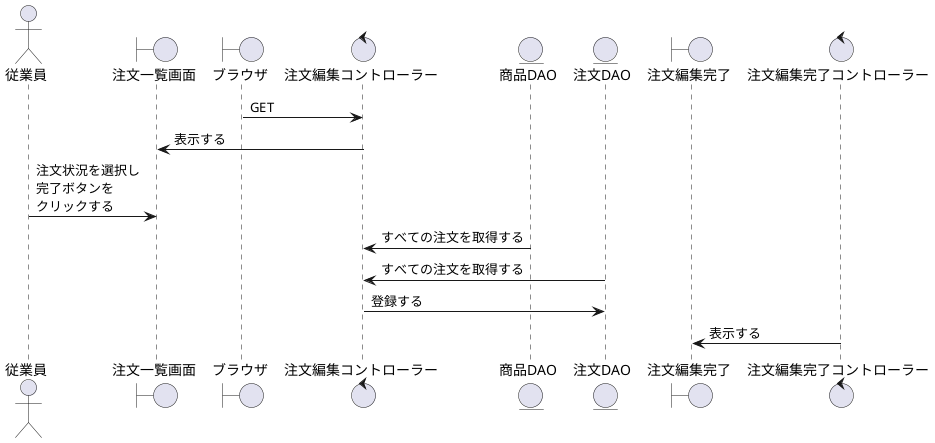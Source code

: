 @startuml update
' ①縦軸の並び順を決める
actor "従業員" as act
boundary "注文一覧画面" as oeb
' コントローラーに初回アクセスするもの
boundary "ブラウザ" as brz
' コントローラーまたはビューの名称を決める
control "注文編集コントローラー" as oec
' DAOまたはモデルとなる

entity "商品DAO" as pdt
entity "注文DAO" as order

boundary "注文編集完了" as oekb
control "注文編集完了コントローラー" as oekc

brz -> oec: GET

oeb <- oec:表示する

act -> oeb:注文状況を選択し\n完了ボタンを\nクリックする

oec <- pdt:すべての注文を取得する
oec <- order:すべての注文を取得する

oec -> order: 登録する

oekc -> oekb:表示する

@enduml